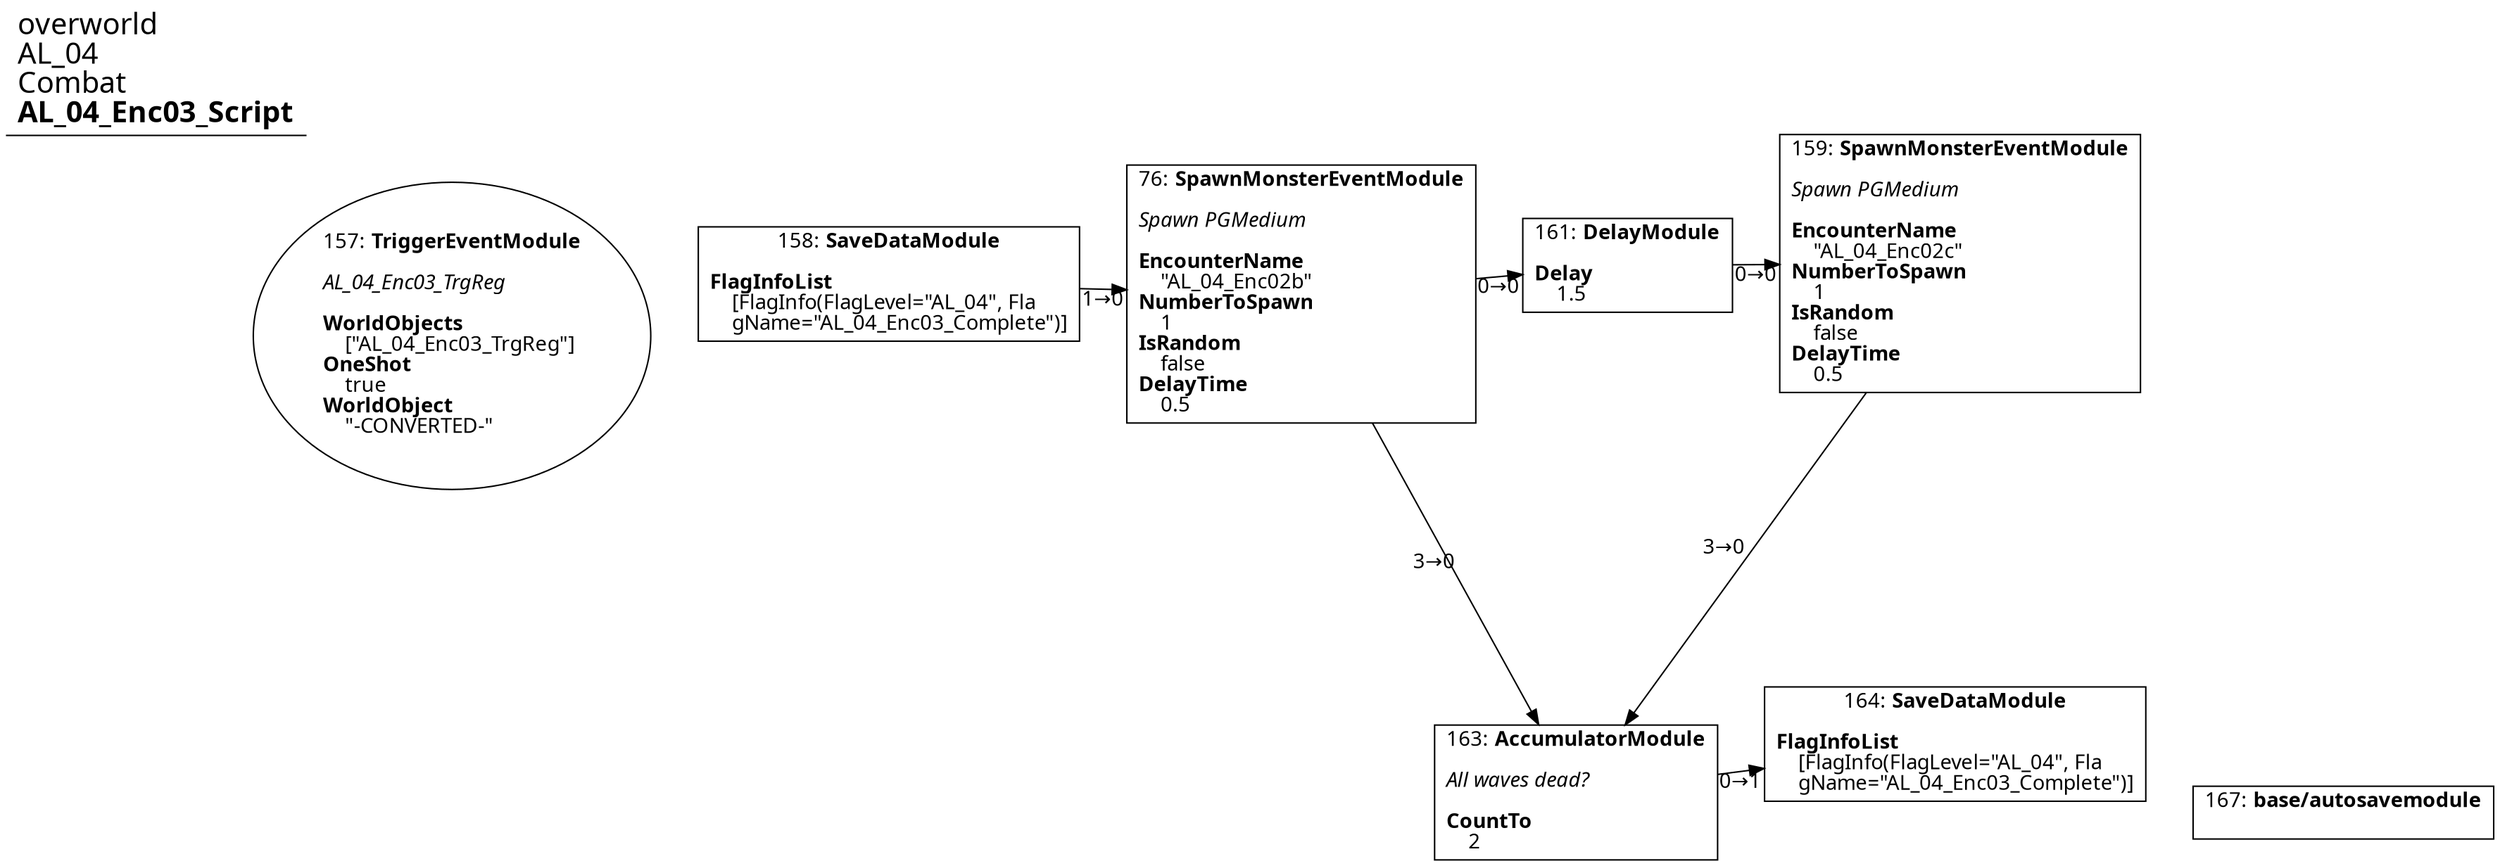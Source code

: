 digraph {
    layout = fdp;
    overlap = prism;
    sep = "+16";
    splines = spline;

    node [ shape = box ];

    graph [ fontname = "Segoe UI" ];
    node [ fontname = "Segoe UI" ];
    edge [ fontname = "Segoe UI" ];

    76 [ label = <76: <b>SpawnMonsterEventModule</b><br/><br/><i>Spawn PGMedium<br align="left"/></i><br align="left"/><b>EncounterName</b><br align="left"/>    &quot;AL_04_Enc02b&quot;<br align="left"/><b>NumberToSpawn</b><br align="left"/>    1<br align="left"/><b>IsRandom</b><br align="left"/>    false<br align="left"/><b>DelayTime</b><br align="left"/>    0.5<br align="left"/>> ];
    76 [ pos = "0.33900002,-0.24200001!" ];
    76 -> 161 [ label = "0→0" ];
    76 -> 163 [ label = "3→0" ];

    157 [ label = <157: <b>TriggerEventModule</b><br/><br/><i>AL_04_Enc03_TrgReg<br align="left"/></i><br align="left"/><b>WorldObjects</b><br align="left"/>    [&quot;AL_04_Enc03_TrgReg&quot;]<br align="left"/><b>OneShot</b><br align="left"/>    true<br align="left"/><b>WorldObject</b><br align="left"/>    &quot;-CONVERTED-&quot;<br align="left"/>> ];
    157 [ shape = oval ]
    157 [ pos = "-0.194,-0.21900001!" ];

    158 [ label = <158: <b>SaveDataModule</b><br/><br/><b>FlagInfoList</b><br align="left"/>    [FlagInfo(FlagLevel=&quot;AL_04&quot;, Fla<br align="left"/>    gName=&quot;AL_04_Enc03_Complete&quot;)]<br align="left"/>> ];
    158 [ pos = "0.082,-0.21900001!" ];
    158 -> 76 [ label = "1→0" ];

    159 [ label = <159: <b>SpawnMonsterEventModule</b><br/><br/><i>Spawn PGMedium<br align="left"/></i><br align="left"/><b>EncounterName</b><br align="left"/>    &quot;AL_04_Enc02c&quot;<br align="left"/><b>NumberToSpawn</b><br align="left"/>    1<br align="left"/><b>IsRandom</b><br align="left"/>    false<br align="left"/><b>DelayTime</b><br align="left"/>    0.5<br align="left"/>> ];
    159 [ pos = "0.89400005,-0.24200001!" ];
    159 -> 163 [ label = "3→0" ];

    161 [ label = <161: <b>DelayModule</b><br/><br/><b>Delay</b><br align="left"/>    1.5<br align="left"/>> ];
    161 [ pos = "0.66300005,-0.24200001!" ];
    161 -> 159 [ label = "0→0" ];

    163 [ label = <163: <b>AccumulatorModule</b><br/><br/><i>All waves dead?<br align="left"/></i><br align="left"/><b>CountTo</b><br align="left"/>    2<br align="left"/>> ];
    163 [ pos = "1.182,-0.79700005!" ];
    163 -> 164 [ label = "0→1" ];

    164 [ label = <164: <b>SaveDataModule</b><br/><br/><b>FlagInfoList</b><br align="left"/>    [FlagInfo(FlagLevel=&quot;AL_04&quot;, Fla<br align="left"/>    gName=&quot;AL_04_Enc03_Complete&quot;)]<br align="left"/>> ];
    164 [ pos = "1.4710001,-0.77400005!" ];

    167 [ label = <167: <b>base/autosavemodule</b><br/><br/>> ];
    167 [ pos = "1.715,-0.82000005!" ];

    title [ pos = "-0.19500001,-0.21800001!" ];
    title [ shape = underline ];
    title [ label = <<font point-size="20">overworld<br align="left"/>AL_04<br align="left"/>Combat<br align="left"/><b>AL_04_Enc03_Script</b><br align="left"/></font>> ];
}
